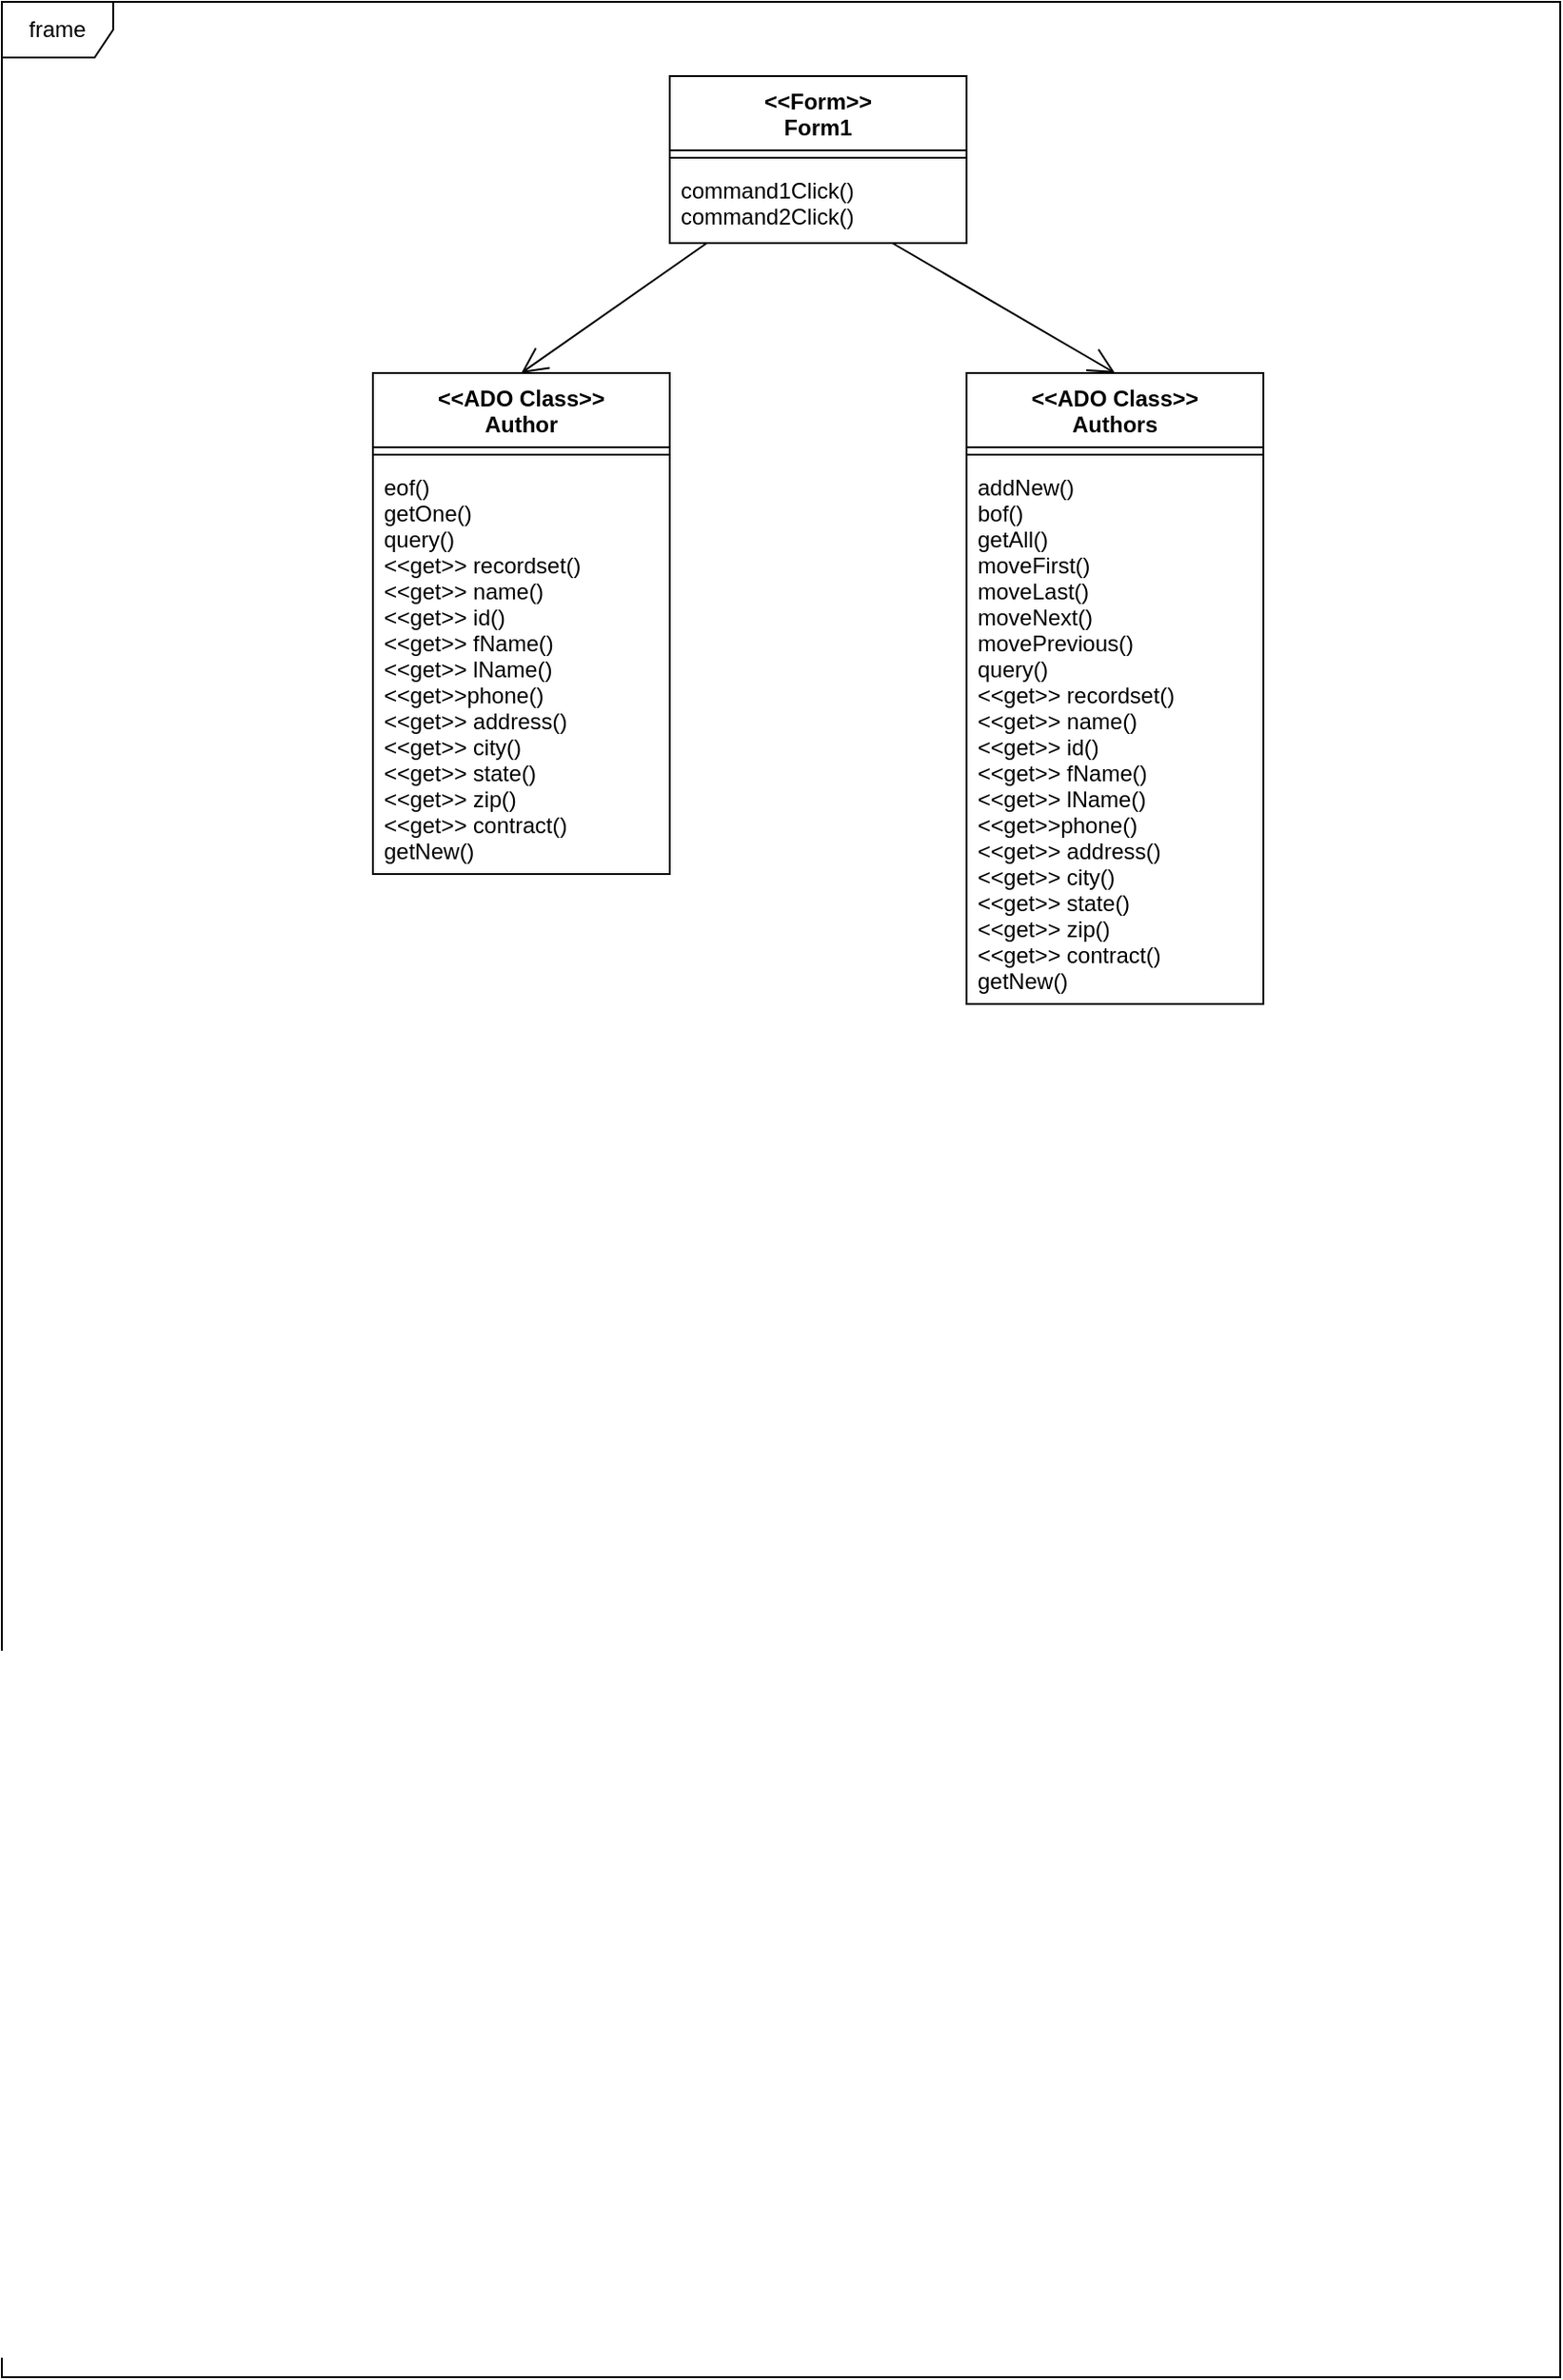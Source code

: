 <mxfile version="13.8.5" type="github">
  <diagram id="C5RBs43oDa-KdzZeNtuy" name="Page-1">
    <mxGraphModel dx="1422" dy="794" grid="1" gridSize="10" guides="1" tooltips="1" connect="1" arrows="1" fold="1" page="1" pageScale="1" pageWidth="827" pageHeight="1169" math="0" shadow="0">
      <root>
        <mxCell id="WIyWlLk6GJQsqaUBKTNV-0" />
        <mxCell id="WIyWlLk6GJQsqaUBKTNV-1" parent="WIyWlLk6GJQsqaUBKTNV-0" />
        <mxCell id="wjbys2B_rgqz2FeZUaH_-0" value="frame" style="shape=umlFrame;whiteSpace=wrap;html=1;" vertex="1" parent="WIyWlLk6GJQsqaUBKTNV-1">
          <mxGeometry width="840" height="1280" as="geometry" />
        </mxCell>
        <mxCell id="wjbys2B_rgqz2FeZUaH_-1" value="&lt;&lt;Form&gt;&gt;&#xa;Form1" style="swimlane;fontStyle=1;align=center;verticalAlign=top;childLayout=stackLayout;horizontal=1;startSize=40;horizontalStack=0;resizeParent=1;resizeParentMax=0;resizeLast=0;collapsible=1;marginBottom=0;" vertex="1" parent="WIyWlLk6GJQsqaUBKTNV-1">
          <mxGeometry x="360" y="40" width="160" height="90" as="geometry" />
        </mxCell>
        <mxCell id="wjbys2B_rgqz2FeZUaH_-3" value="" style="line;strokeWidth=1;fillColor=none;align=left;verticalAlign=middle;spacingTop=-1;spacingLeft=3;spacingRight=3;rotatable=0;labelPosition=right;points=[];portConstraint=eastwest;" vertex="1" parent="wjbys2B_rgqz2FeZUaH_-1">
          <mxGeometry y="40" width="160" height="8" as="geometry" />
        </mxCell>
        <mxCell id="wjbys2B_rgqz2FeZUaH_-4" value="command1Click()&#xa;command2Click()" style="text;strokeColor=none;fillColor=none;align=left;verticalAlign=top;spacingLeft=4;spacingRight=4;overflow=hidden;rotatable=0;points=[[0,0.5],[1,0.5]];portConstraint=eastwest;" vertex="1" parent="wjbys2B_rgqz2FeZUaH_-1">
          <mxGeometry y="48" width="160" height="42" as="geometry" />
        </mxCell>
        <mxCell id="wjbys2B_rgqz2FeZUaH_-5" value="" style="endArrow=open;endFill=1;endSize=12;html=1;entryX=0.5;entryY=0;entryDx=0;entryDy=0;" edge="1" parent="WIyWlLk6GJQsqaUBKTNV-1" target="wjbys2B_rgqz2FeZUaH_-14">
          <mxGeometry width="160" relative="1" as="geometry">
            <mxPoint x="380" y="130" as="sourcePoint" />
            <mxPoint x="540" y="130" as="targetPoint" />
          </mxGeometry>
        </mxCell>
        <mxCell id="wjbys2B_rgqz2FeZUaH_-14" value="&lt;&lt;ADO Class&gt;&gt;&#xa;Author" style="swimlane;fontStyle=1;align=center;verticalAlign=top;childLayout=stackLayout;horizontal=1;startSize=40;horizontalStack=0;resizeParent=1;resizeParentMax=0;resizeLast=0;collapsible=1;marginBottom=0;" vertex="1" parent="WIyWlLk6GJQsqaUBKTNV-1">
          <mxGeometry x="200" y="200" width="160" height="270" as="geometry" />
        </mxCell>
        <mxCell id="wjbys2B_rgqz2FeZUaH_-16" value="" style="line;strokeWidth=1;fillColor=none;align=left;verticalAlign=middle;spacingTop=-1;spacingLeft=3;spacingRight=3;rotatable=0;labelPosition=right;points=[];portConstraint=eastwest;" vertex="1" parent="wjbys2B_rgqz2FeZUaH_-14">
          <mxGeometry y="40" width="160" height="8" as="geometry" />
        </mxCell>
        <mxCell id="wjbys2B_rgqz2FeZUaH_-17" value="eof()&#xa;getOne()&#xa;query()&#xa;&lt;&lt;get&gt;&gt; recordset()&#xa;&lt;&lt;get&gt;&gt; name()&#xa;&lt;&lt;get&gt;&gt; id()&#xa;&lt;&lt;get&gt;&gt; fName()&#xa;&lt;&lt;get&gt;&gt; lName()&#xa;&lt;&lt;get&gt;&gt;phone()&#xa;&lt;&lt;get&gt;&gt; address()&#xa;&lt;&lt;get&gt;&gt; city()&#xa;&lt;&lt;get&gt;&gt; state()&#xa;&lt;&lt;get&gt;&gt; zip()&#xa;&lt;&lt;get&gt;&gt; contract()&#xa;getNew()" style="text;strokeColor=none;fillColor=none;align=left;verticalAlign=top;spacingLeft=4;spacingRight=4;overflow=hidden;rotatable=0;points=[[0,0.5],[1,0.5]];portConstraint=eastwest;" vertex="1" parent="wjbys2B_rgqz2FeZUaH_-14">
          <mxGeometry y="48" width="160" height="222" as="geometry" />
        </mxCell>
        <mxCell id="wjbys2B_rgqz2FeZUaH_-18" value="&lt;&lt;ADO Class&gt;&gt;&#xa;Authors" style="swimlane;fontStyle=1;align=center;verticalAlign=top;childLayout=stackLayout;horizontal=1;startSize=40;horizontalStack=0;resizeParent=1;resizeParentMax=0;resizeLast=0;collapsible=1;marginBottom=0;" vertex="1" parent="WIyWlLk6GJQsqaUBKTNV-1">
          <mxGeometry x="520" y="200" width="160" height="340" as="geometry" />
        </mxCell>
        <mxCell id="wjbys2B_rgqz2FeZUaH_-20" value="" style="line;strokeWidth=1;fillColor=none;align=left;verticalAlign=middle;spacingTop=-1;spacingLeft=3;spacingRight=3;rotatable=0;labelPosition=right;points=[];portConstraint=eastwest;" vertex="1" parent="wjbys2B_rgqz2FeZUaH_-18">
          <mxGeometry y="40" width="160" height="8" as="geometry" />
        </mxCell>
        <mxCell id="wjbys2B_rgqz2FeZUaH_-21" value="addNew()&#xa;bof()&#xa;getAll()&#xa;moveFirst()&#xa;moveLast()&#xa;moveNext()&#xa;movePrevious()&#xa;query()&#xa;&lt;&lt;get&gt;&gt; recordset()&#xa;&lt;&lt;get&gt;&gt; name()&#xa;&lt;&lt;get&gt;&gt; id()&#xa;&lt;&lt;get&gt;&gt; fName()&#xa;&lt;&lt;get&gt;&gt; lName()&#xa;&lt;&lt;get&gt;&gt;phone()&#xa;&lt;&lt;get&gt;&gt; address()&#xa;&lt;&lt;get&gt;&gt; city()&#xa;&lt;&lt;get&gt;&gt; state()&#xa;&lt;&lt;get&gt;&gt; zip()&#xa;&lt;&lt;get&gt;&gt; contract()&#xa;getNew()" style="text;strokeColor=none;fillColor=none;align=left;verticalAlign=top;spacingLeft=4;spacingRight=4;overflow=hidden;rotatable=0;points=[[0,0.5],[1,0.5]];portConstraint=eastwest;" vertex="1" parent="wjbys2B_rgqz2FeZUaH_-18">
          <mxGeometry y="48" width="160" height="292" as="geometry" />
        </mxCell>
        <mxCell id="wjbys2B_rgqz2FeZUaH_-22" value="" style="endArrow=open;endFill=1;endSize=12;html=1;entryX=0.5;entryY=0;entryDx=0;entryDy=0;" edge="1" parent="WIyWlLk6GJQsqaUBKTNV-1" target="wjbys2B_rgqz2FeZUaH_-18">
          <mxGeometry width="160" relative="1" as="geometry">
            <mxPoint x="480" y="130" as="sourcePoint" />
            <mxPoint x="640" y="130" as="targetPoint" />
          </mxGeometry>
        </mxCell>
      </root>
    </mxGraphModel>
  </diagram>
</mxfile>
